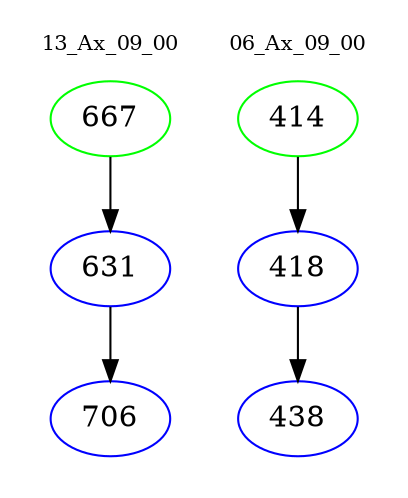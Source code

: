 digraph{
subgraph cluster_0 {
color = white
label = "13_Ax_09_00";
fontsize=10;
T0_667 [label="667", color="green"]
T0_667 -> T0_631 [color="black"]
T0_631 [label="631", color="blue"]
T0_631 -> T0_706 [color="black"]
T0_706 [label="706", color="blue"]
}
subgraph cluster_1 {
color = white
label = "06_Ax_09_00";
fontsize=10;
T1_414 [label="414", color="green"]
T1_414 -> T1_418 [color="black"]
T1_418 [label="418", color="blue"]
T1_418 -> T1_438 [color="black"]
T1_438 [label="438", color="blue"]
}
}

